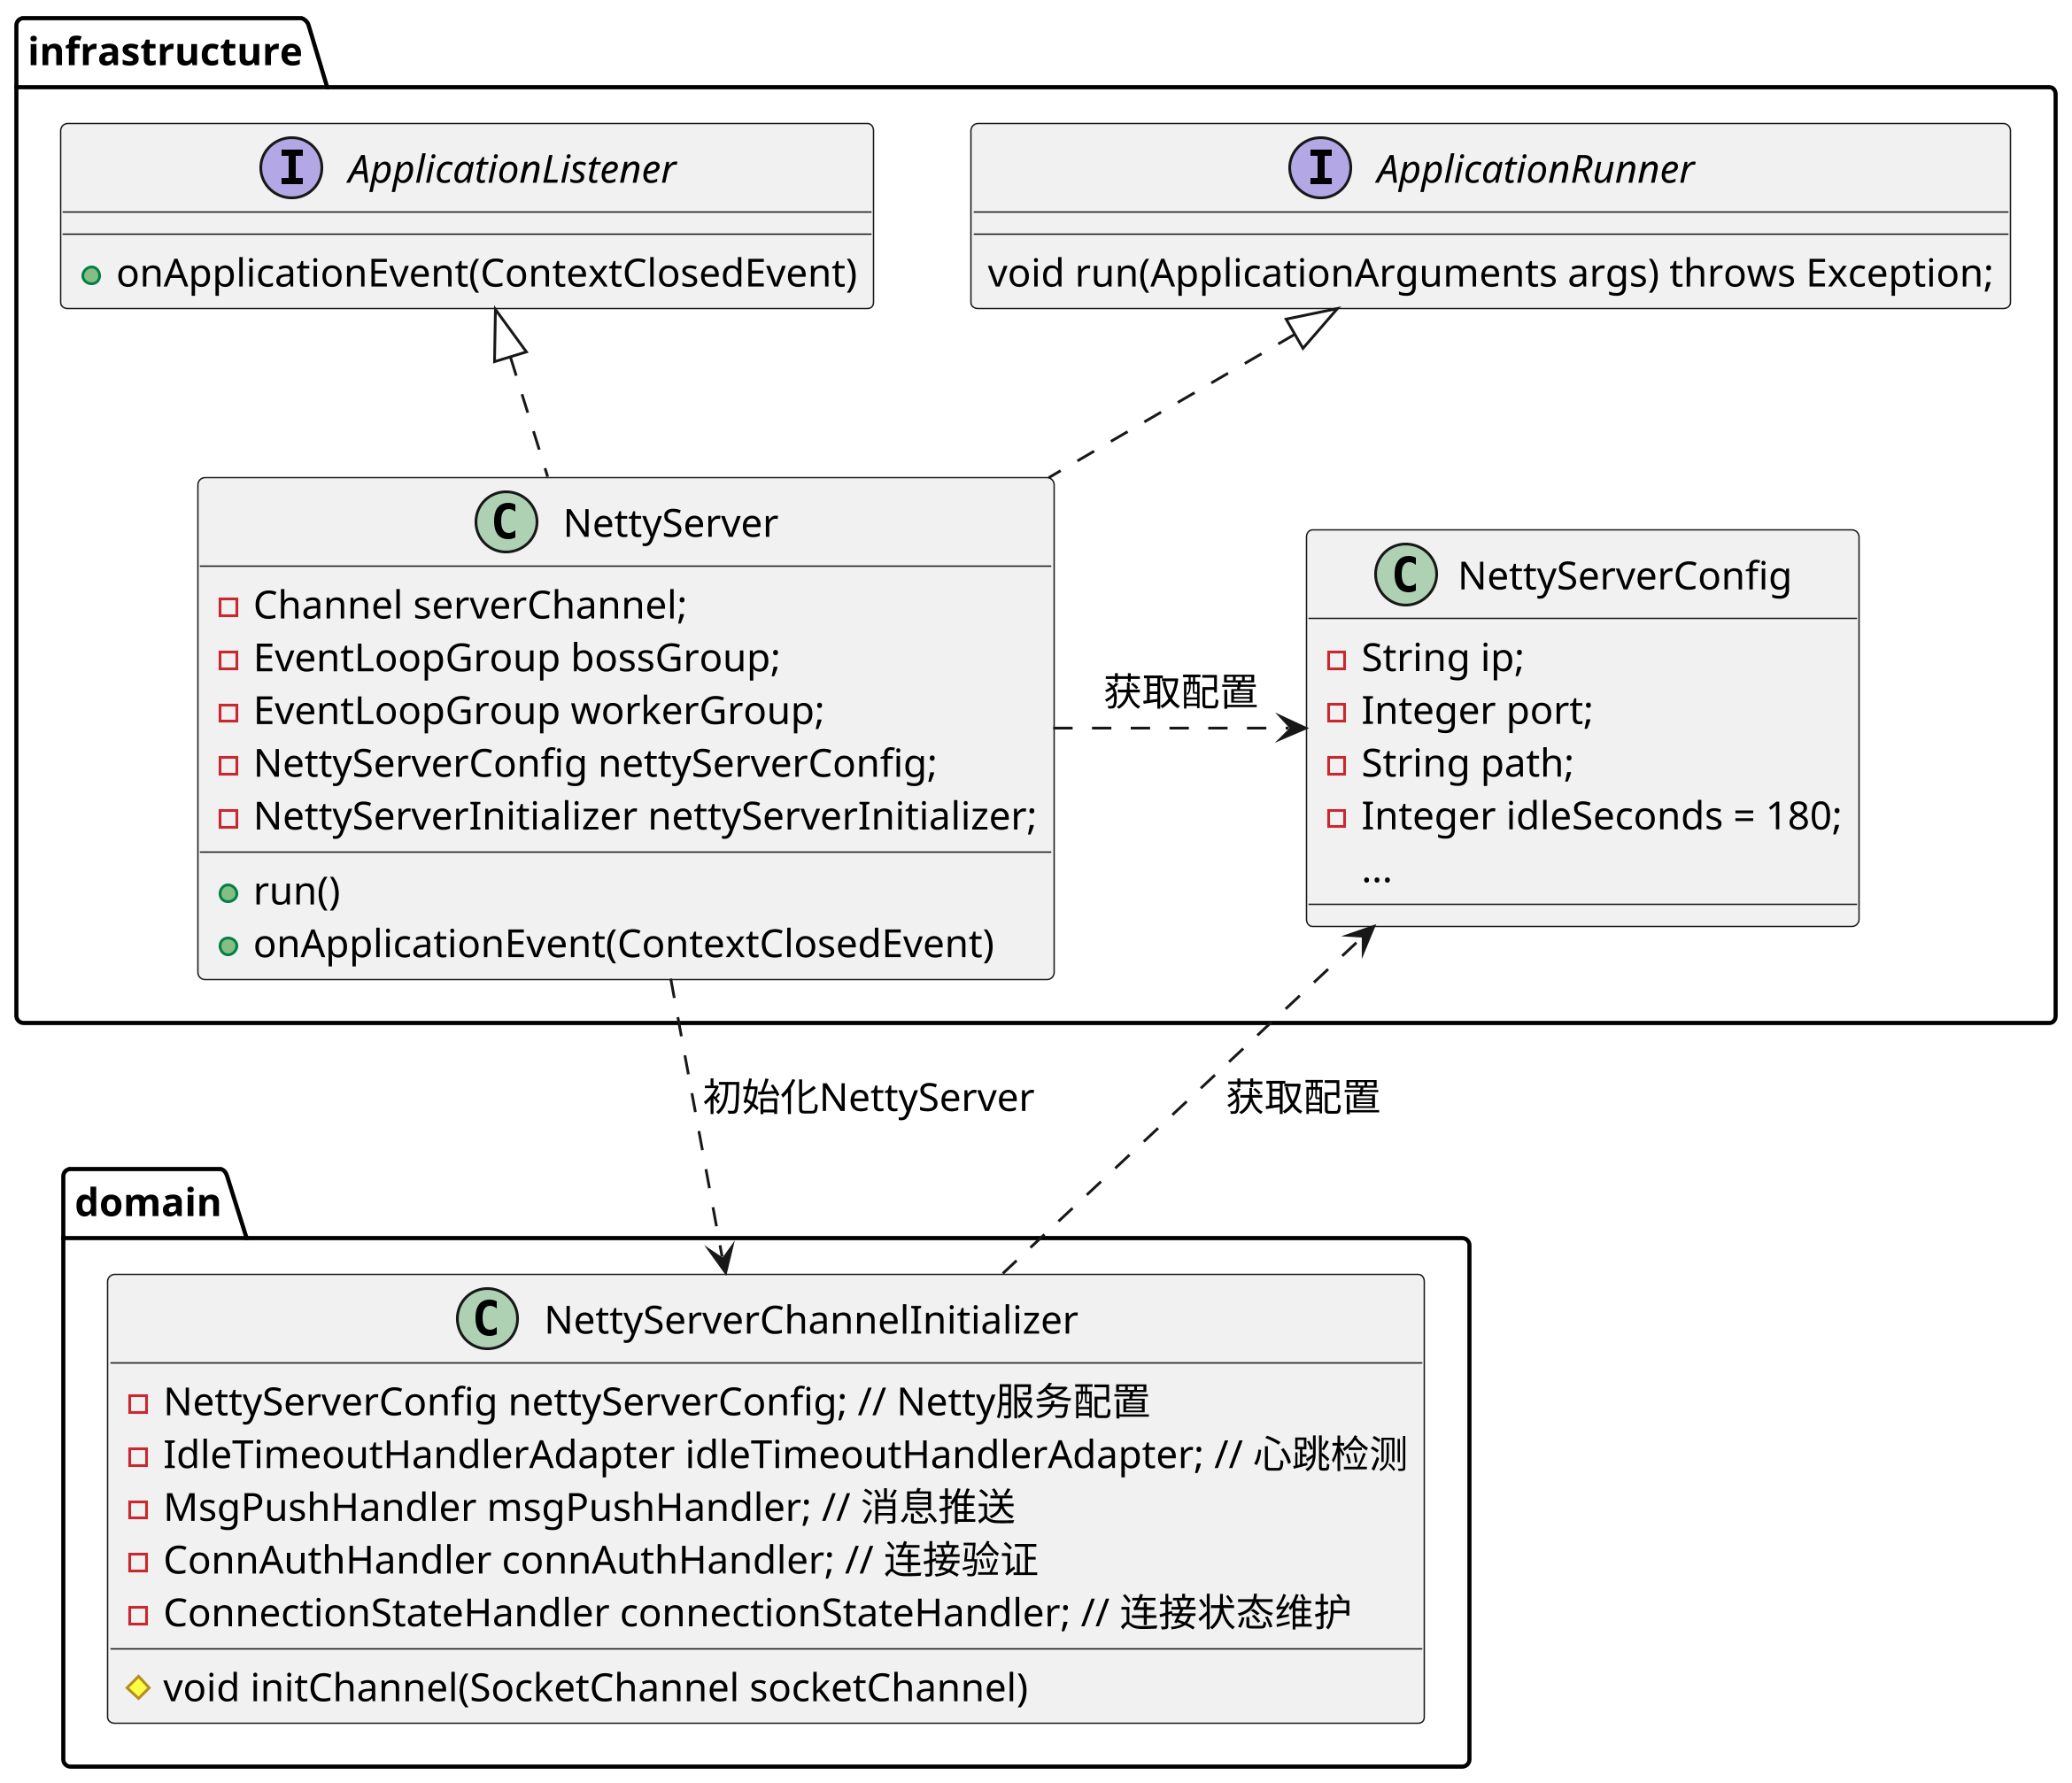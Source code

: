 @startuml
'https://plantuml.com/class-diagram
skinparam shadowing false
skinparam defaultFontName xfonts-wqy
skinparam dpi 300
skinparam activity  {
    DiamondFontSize 14
    ArrowFontSize 14
    FontSize 14
}

package infrastructure {
    class NettyServerConfig {
        - String ip;
        - Integer port;
        - String path;
        - Integer idleSeconds = 180;
        ...
    }
    interface ApplicationRunner {
        void run(ApplicationArguments args) throws Exception;
    }
    interface ApplicationListener {
        + onApplicationEvent(ContextClosedEvent)
    }
    class NettyServer implements ApplicationListener, ApplicationRunner {
        - Channel serverChannel;
        - EventLoopGroup bossGroup;
        - EventLoopGroup workerGroup;
        - NettyServerConfig nettyServerConfig;
        - NettyServerInitializer nettyServerInitializer;
        + run()
        + onApplicationEvent(ContextClosedEvent)
    }
}

package domain {
    class NettyServerChannelInitializer {
        - NettyServerConfig nettyServerConfig; // Netty服务配置
        - IdleTimeoutHandlerAdapter idleTimeoutHandlerAdapter; // 心跳检测
        - MsgPushHandler msgPushHandler; // 消息推送
        - ConnAuthHandler connAuthHandler; // 连接验证
        - ConnectionStateHandler connectionStateHandler; // 连接状态维护
        # void initChannel(SocketChannel socketChannel)
    }
}


NettyServer ..> NettyServerChannelInitializer : 初始化NettyServer
NettyServer .> NettyServerConfig: 获取配置
NettyServerChannelInitializer ..> NettyServerConfig: 获取配置
@enduml